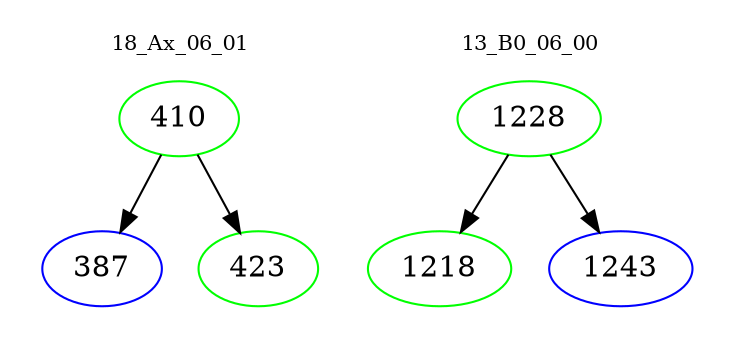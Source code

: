 digraph{
subgraph cluster_0 {
color = white
label = "18_Ax_06_01";
fontsize=10;
T0_410 [label="410", color="green"]
T0_410 -> T0_387 [color="black"]
T0_387 [label="387", color="blue"]
T0_410 -> T0_423 [color="black"]
T0_423 [label="423", color="green"]
}
subgraph cluster_1 {
color = white
label = "13_B0_06_00";
fontsize=10;
T1_1228 [label="1228", color="green"]
T1_1228 -> T1_1218 [color="black"]
T1_1218 [label="1218", color="green"]
T1_1228 -> T1_1243 [color="black"]
T1_1243 [label="1243", color="blue"]
}
}
